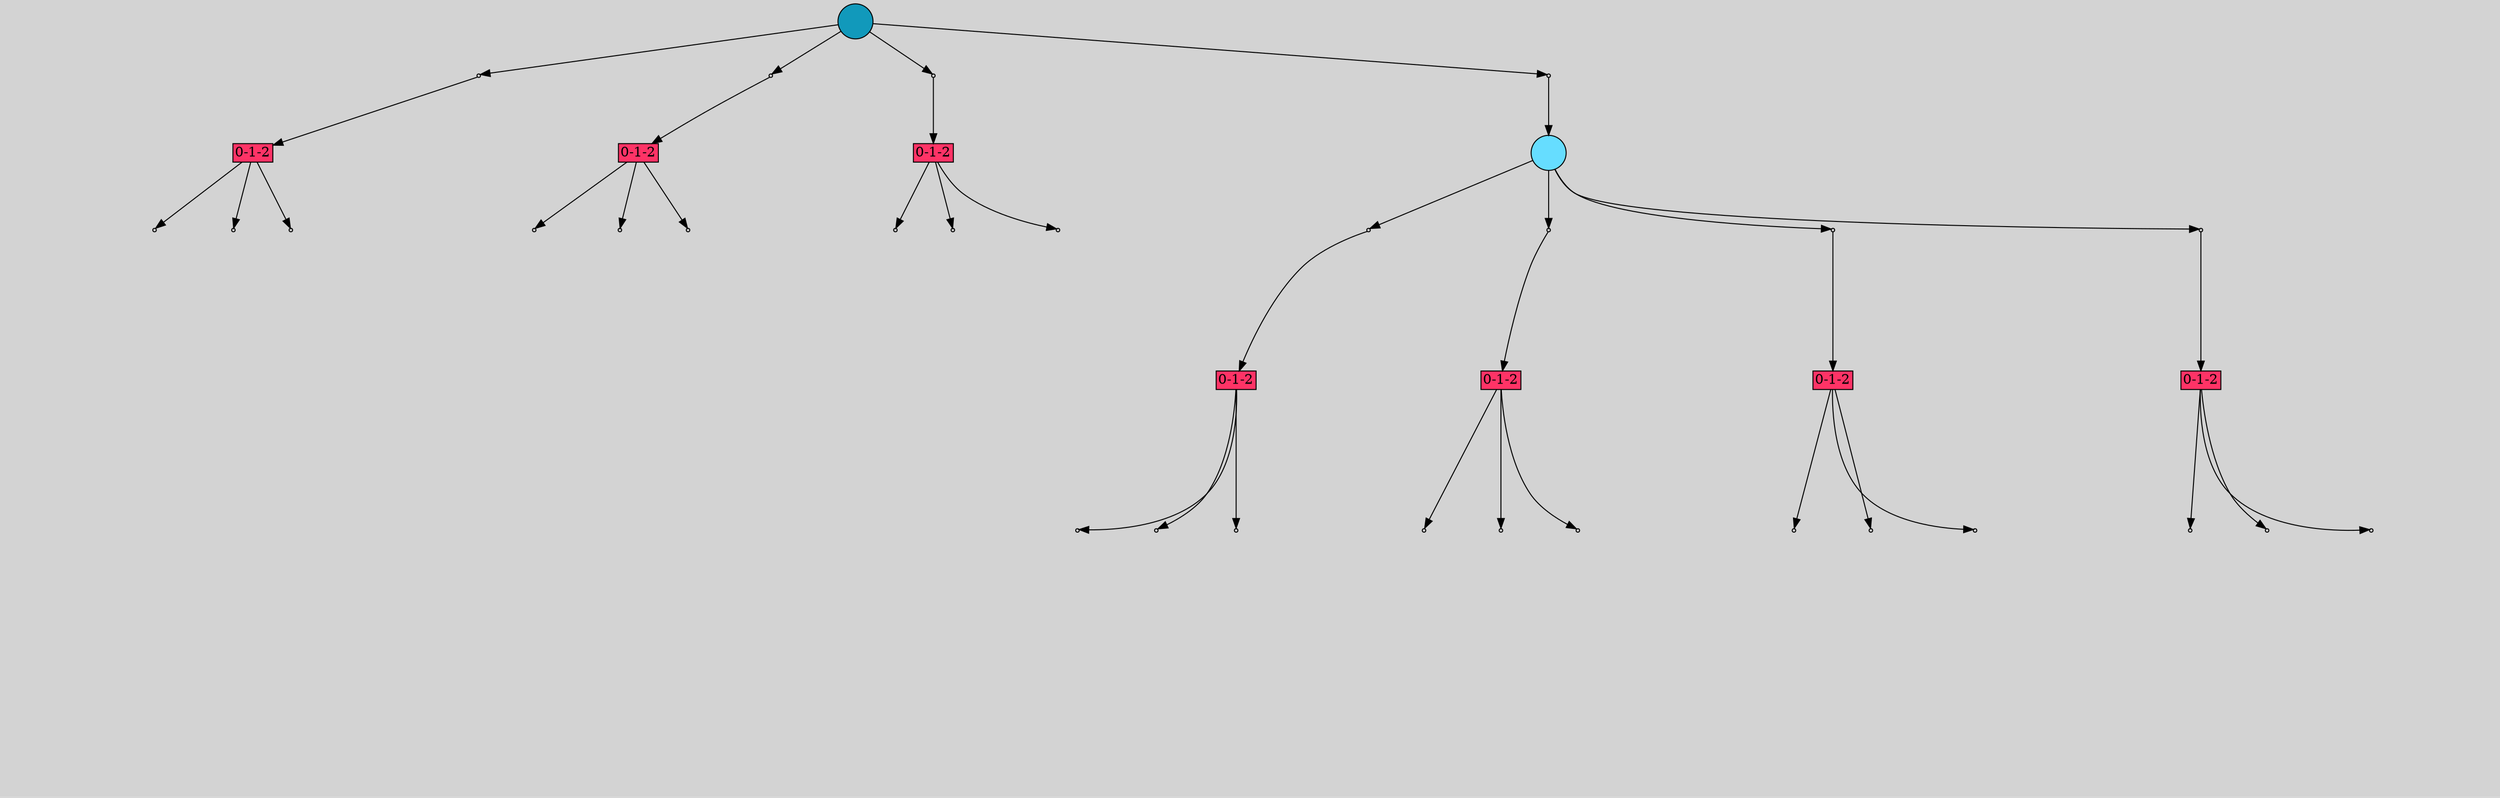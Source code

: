// File exported with GEGELATI v1.4.0
// On the 2025-07-09 09:50:54
// With the File::TPGGraphDotExporter
digraph{
	graph[pad = "0.212, 0.055" bgcolor = lightgray]
	node[shape=circle style = filled label = ""]
		T553330 [fillcolor="#1199bb"]
		A552176 [fillcolor="#ff3366" shape=box margin=0.03 width=0 height=0 label="0-1-2"]
		A258416 [fillcolor="#ff3366" shape=box margin=0.03 width=0 height=0 label="0-1-2"]
		A551918 [fillcolor="#ff3366" shape=box margin=0.03 width=0 height=0 label="0-1-2"]
		T546331 [fillcolor="#66ddff"]
		A196473 [fillcolor="#ff3366" shape=box margin=0.03 width=0 height=0 label="0-1-2"]
		A544093 [fillcolor="#ff3366" shape=box margin=0.03 width=0 height=0 label="0-1-2"]
		A545522 [fillcolor="#ff3366" shape=box margin=0.03 width=0 height=0 label="0-1-2"]
		A263946 [fillcolor="#ff3366" shape=box margin=0.03 width=0 height=0 label="0-1-2"]
		P3623441 [fillcolor="#cccccc" shape=point label="0"] //
		I3623441 [shape=box style=invis label="5|0&1|4#1|2&#92;n3|2&0|8#0|10&#92;n1|0&1|9#0|10&#92;n"] //0.528021|0.082854|-0.885526|-0.094001|-0.808681|-0.638569|
		P3623441 -> I3623441[style=invis]
		A552176 [fillcolor="#ff3366" shape=box margin=0.03 width=0 height=0 label="0-1-2"]
		T553330 -> P3623441 -> A552176
		P3623442 [fillcolor="#cccccc" shape=point label="0"] //
		I3623442 [shape=box style=invis label="15|0&1|7#0|5&#92;n3|2&0|8#0|10&#92;n1|0&1|9#0|10&#92;n"] //0.354581|-0.964608|-0.885526|-0.094001|-0.808681|-0.638569|
		P3623442 -> I3623442[style=invis]
		A258416 [fillcolor="#ff3366" shape=box margin=0.03 width=0 height=0 label="0-1-2"]
		T553330 -> P3623442 -> A258416
		P3623443 [fillcolor="#cccccc" shape=point label="0"] //
		I3623443 [shape=box style=invis label="8|7&1|3#1|5&#92;n14|1&1|4#0|7&#92;n11|0&0|9#1|0&#92;n3|2&0|8#0|10&#92;n1|0&1|9#0|10&#92;n"] //-0.088589|-0.724116|-0.449441|0.635533|0.411392|-0.321593|-0.885526|-0.094001|-0.808681|-0.638569|
		P3623443 -> I3623443[style=invis]
		A551918 [fillcolor="#ff3366" shape=box margin=0.03 width=0 height=0 label="0-1-2"]
		T553330 -> P3623443 -> A551918
		P3623444 [fillcolor="#cccccc" shape=point label="0"] //
		I3623444 [shape=box style=invis label="15|0&1|8#0|5&#92;n19|0&0|8#1|2&#92;n3|2&0|8#0|10&#92;n1|0&1|9#0|10&#92;n"] //0.354581|-0.964608|-0.785605|0.708359|-0.885526|-0.094001|-0.808681|-0.638569|
		P3623444 -> I3623444[style=invis]
		T553330 -> P3623444 -> T546331
		P3623445 [fillcolor="#cccccc" shape=point label="1"] //
		I3623445 [shape=box style=invis label="18|2&1|3#0|1&#92;n14|4&1|0#1|9&#92;n0|4&0|10#0|4&#92;n11|7&0|4#1|6&#92;n18|6&0|7#0|8&#92;n19|7&0|6#1|2&#92;n14|2&1|8#1|10&#92;n11|0&0|10#1|4&#92;n1|0&0|0#0|7&#92;n"] //-0.303975|0.903273|-0.579648|0.007013|0.657460|0.284787|0.037546|-0.555188|-0.178936|0.647987|-0.117739|0.953730|-0.543147|-0.766094|0.449582|0.945161|-1.360763|-0.125711|
		P3623445 -> I3623445[style=invis]
		A552176 -> P3623445
		P3623446 [fillcolor="#cccccc" shape=point label="1"] //
		I3623446 [shape=box style=invis label="8|1&1|5#1|4&#92;n4|1&0|1#1|7&#92;n1|1&1|3#0|9&#92;n0|2&1|7#1|9&#92;n2|2&0|9#0|2&#92;n2|0&0|10#1|0&#92;n8|0&0|0#1|3&#92;n10|0&0|8#1|6&#92;n"] //0.348135|0.161266|0.426882|-0.948849|0.623209|0.846106|0.262309|-0.047822|0.914816|0.436978|-0.408476|-0.334708|0.323019|0.362504|-0.605556|0.940648|
		P3623446 -> I3623446[style=invis]
		A552176 -> P3623446
		P3623447 [fillcolor="#cccccc" shape=point label="1"] //
		I3623447 [shape=box style=invis label="12|0&1|0#1|2&#92;n13|0&1|5#0|8&#92;n18|3&0|8#0|1&#92;n4|2&0|8#0|3&#92;n7|1&1|7#1|4&#92;n14|6&1|6#1|5&#92;n0|4&0|1#1|5&#92;n0|7&0|4#0|10&#92;n18|1&0|7#0|2&#92;n1|6&0|6#1|9&#92;n4|6&1|2#0|6&#92;n11|0&0|9#1|8&#92;n0|0&0|6#0|8&#92;n"] //-0.327682|0.521943|-0.263789|-0.527913|0.352204|-0.041613|-0.331382|0.240477|0.184996|0.175301|-1.042016|-0.625315|-0.758357|-0.614792|0.124507|-0.898923|0.256512|0.389882|-0.668028|0.084911|0.674255|0.714277|-1.770993|0.878802|0.273401|-0.005789|
		P3623447 -> I3623447[style=invis]
		A552176 -> P3623447
		P3623448 [fillcolor="#cccccc" shape=point label="1"] //
		I3623448 [shape=box style=invis label="7|5&1|9#0|3&#92;n5|2&0|5#1|2&#92;n14|4&1|0#1|9&#92;n0|4&0|10#0|4&#92;n12|4&0|4#1|0&#92;n11|7&0|4#1|6&#92;n15|5&1|0#0|8&#92;n10|6&0|7#1|4&#92;n12|2&0|5#1|7&#92;n15|0&0|2#0|2&#92;n3|5&0|6#0|0&#92;n1|6&1|1#0|5&#92;n12|0&1|7#1|7&#92;n19|7&0|6#1|2&#92;n1|0&0|0#0|7&#92;n"] //0.344214|0.780358|0.650847|0.963627|-0.579648|0.007013|0.657460|0.284787|0.397630|0.843982|0.030261|-0.555188|0.762062|-0.141110|0.432501|0.514372|0.668694|-0.133083|0.142258|-0.463511|-0.435639|0.878510|0.704584|-0.023790|-0.417366|0.257320|-0.117739|0.953730|-1.360763|-0.125711|
		P3623448 -> I3623448[style=invis]
		A258416 -> P3623448
		P3623449 [fillcolor="#cccccc" shape=point label="1"] //
		I3623449 [shape=box style=invis label="8|1&1|5#1|4&#92;n4|1&0|1#1|7&#92;n0|2&1|7#1|9&#92;n2|2&0|9#0|2&#92;n2|0&0|10#1|0&#92;n8|0&0|0#1|3&#92;n10|0&0|8#1|6&#92;n"] //0.348135|0.161266|0.426882|-0.948849|0.262309|-0.047822|0.914816|0.436978|-0.408476|-0.334708|0.323019|0.362504|-0.605556|0.940648|
		P3623449 -> I3623449[style=invis]
		A258416 -> P3623449
		P3623450 [fillcolor="#cccccc" shape=point label="1"] //
		I3623450 [shape=box style=invis label="18|2&1|2#0|4&#92;n7|1&1|7#1|4&#92;n14|6&1|6#1|5&#92;n0|6&0|6#0|10&#92;n0|4&0|1#1|5&#92;n0|7&0|4#0|10&#92;n18|1&0|7#0|2&#92;n1|6&0|6#1|9&#92;n4|6&1|2#0|6&#92;n11|0&0|9#1|8&#92;n0|0&0|6#0|8&#92;n"] //0.501981|-0.270594|0.184996|0.175301|-1.088154|-0.625315|-0.449473|0.262180|-0.758357|-0.614792|0.124507|-0.898923|0.256512|0.389882|-0.668028|0.084911|0.674255|0.714277|-1.770993|0.878802|0.273401|-0.005789|
		P3623450 -> I3623450[style=invis]
		A258416 -> P3623450
		P3623451 [fillcolor="#cccccc" shape=point label="1"] //
		I3623451 [shape=box style=invis label="7|5&1|9#0|3&#92;n5|2&0|5#1|2&#92;n14|4&1|0#1|7&#92;n0|4&0|10#0|4&#92;n12|4&0|4#1|0&#92;n11|7&0|4#1|6&#92;n15|5&1|0#0|8&#92;n10|6&0|7#1|4&#92;n12|2&0|5#1|7&#92;n15|0&0|2#0|2&#92;n3|5&0|6#0|0&#92;n1|6&1|1#0|5&#92;n12|0&1|7#1|7&#92;n19|7&0|6#1|2&#92;n1|0&0|0#0|7&#92;n"] //0.344214|0.780358|0.650847|0.963627|-0.579648|0.007013|0.657460|0.284787|0.397630|0.843982|0.037546|-0.555188|0.762062|-0.141110|0.432501|0.514372|0.668694|-0.133083|0.142258|-0.463511|-0.435639|0.878510|0.704584|-0.023790|-0.417366|0.257320|-0.117739|0.953730|-1.360763|-0.125711|
		P3623451 -> I3623451[style=invis]
		A551918 -> P3623451
		P3623452 [fillcolor="#cccccc" shape=point label="1"] //
		I3623452 [shape=box style=invis label="8|1&1|5#1|4&#92;n4|1&0|1#1|7&#92;n0|2&1|7#1|9&#92;n2|2&0|9#0|2&#92;n2|0&0|10#1|0&#92;n8|0&0|0#1|3&#92;n10|0&0|8#1|6&#92;n"] //0.348135|0.161266|0.426882|-0.948849|0.262309|-0.047822|0.914816|0.436978|-0.408476|-0.334708|0.323019|0.362504|-0.605556|0.940648|
		P3623452 -> I3623452[style=invis]
		A551918 -> P3623452
		P3623453 [fillcolor="#cccccc" shape=point label="1"] //
		I3623453 [shape=box style=invis label="18|2&1|2#0|4&#92;n7|1&1|7#1|4&#92;n14|6&1|6#1|5&#92;n0|6&0|6#0|10&#92;n0|4&0|1#1|5&#92;n0|7&0|4#0|10&#92;n18|1&0|7#0|2&#92;n1|6&0|6#1|9&#92;n4|6&1|2#0|6&#92;n11|0&0|9#1|8&#92;n0|0&0|6#0|8&#92;n"] //0.501981|-0.270594|0.184996|0.175301|-1.088154|-0.625315|-0.449473|0.262180|-0.758357|-0.614792|0.124507|-0.898923|0.256512|0.389882|-0.668028|0.084911|0.674255|0.714277|-1.770993|0.878802|0.273401|-0.005789|
		P3623453 -> I3623453[style=invis]
		A551918 -> P3623453
		P3623454 [fillcolor="#cccccc" shape=point label="0"] //
		I3623454 [shape=box style=invis label="15|0&1|7#0|5&#92;n3|2&0|8#0|10&#92;n1|0&1|9#0|10&#92;n"] //0.354581|-0.964608|-0.885526|-0.094001|-0.808681|-0.638569|
		P3623454 -> I3623454[style=invis]
		A196473 [fillcolor="#ff3366" shape=box margin=0.03 width=0 height=0 label="0-1-2"]
		T546331 -> P3623454 -> A196473
		P3623455 [fillcolor="#cccccc" shape=point label="0"] //
		I3623455 [shape=box style=invis label="5|0&1|4#1|2&#92;n3|2&0|8#0|10&#92;n1|0&1|9#0|10&#92;n"] //0.528021|0.082854|-0.885526|-0.094001|-0.808681|-0.638569|
		P3623455 -> I3623455[style=invis]
		A544093 [fillcolor="#ff3366" shape=box margin=0.03 width=0 height=0 label="0-1-2"]
		T546331 -> P3623455 -> A544093
		P3623456 [fillcolor="#cccccc" shape=point label="0"] //
		I3623456 [shape=box style=invis label="5|0&1|4#1|4&#92;n3|2&0|8#0|10&#92;n1|0&1|9#0|10&#92;n"] //0.528021|0.082854|-0.885526|-0.094001|-0.808681|-0.638569|
		P3623456 -> I3623456[style=invis]
		A545522 [fillcolor="#ff3366" shape=box margin=0.03 width=0 height=0 label="0-1-2"]
		T546331 -> P3623456 -> A545522
		P3623457 [fillcolor="#cccccc" shape=point label="0"] //
		I3623457 [shape=box style=invis label="15|0&1|7#0|5&#92;n3|2&0|8#0|10&#92;n1|0&1|9#0|10&#92;n"] //0.354581|-0.964608|-0.885526|-0.094001|-0.808681|-0.638569|
		P3623457 -> I3623457[style=invis]
		A263946 [fillcolor="#ff3366" shape=box margin=0.03 width=0 height=0 label="0-1-2"]
		T546331 -> P3623457 -> A263946
		P3623458 [fillcolor="#cccccc" shape=point label="1"] //
		I3623458 [shape=box style=invis label="7|1&1|1#1|5&#92;n11|4&1|9#0|9&#92;n12|4&0|4#1|0&#92;n11|7&0|4#1|6&#92;n15|5&1|0#0|8&#92;n10|6&0|7#1|4&#92;n12|2&0|5#1|7&#92;n15|0&0|2#0|2&#92;n3|5&0|6#0|0&#92;n1|6&1|1#0|5&#92;n12|0&1|7#1|7&#92;n19|7&0|6#1|2&#92;n1|0&0|0#0|7&#92;n"] //0.196374|-0.147741|0.976722|0.562706|0.397630|0.843982|0.037546|-0.555188|0.762062|-0.141110|0.432501|0.514372|0.668694|-0.133083|0.142258|-0.463511|-0.435639|0.878510|0.704584|-0.023790|-0.417366|0.257320|-0.117739|0.953730|-1.360763|-0.125711|
		P3623458 -> I3623458[style=invis]
		A196473 -> P3623458
		P3623459 [fillcolor="#cccccc" shape=point label="1"] //
		I3623459 [shape=box style=invis label="19|1&1|10#1|4&#92;n0|2&1|7#1|9&#92;n1|7&1|2#1|7&#92;n10|1&0|7#0|1&#92;n2|2&0|9#0|2&#92;n2|0&0|10#1|0&#92;n8|0&0|0#1|3&#92;n10|0&0|8#1|6&#92;n"] //0.940625|-0.617994|0.262309|-0.047822|-0.760478|0.339511|0.614640|-0.949028|0.914816|0.436978|-0.408476|-0.334708|0.323019|0.362504|-0.605556|0.940648|
		P3623459 -> I3623459[style=invis]
		A196473 -> P3623459
		P3623460 [fillcolor="#cccccc" shape=point label="1"] //
		I3623460 [shape=box style=invis label="18|2&1|2#0|4&#92;n7|1&1|7#1|4&#92;n14|6&1|6#1|5&#92;n0|6&0|6#0|10&#92;n0|4&0|1#1|5&#92;n0|7&0|4#0|10&#92;n18|1&0|7#0|2&#92;n1|6&0|6#1|9&#92;n4|6&1|2#0|6&#92;n11|0&0|9#1|8&#92;n0|0&0|6#0|8&#92;n"] //0.501981|-0.270594|0.184996|0.175301|-1.088154|-0.625315|-0.449473|0.262180|-0.758357|-0.614792|0.124507|-0.898923|0.256512|0.389882|-0.668028|0.084911|0.674255|0.714277|-1.770993|0.878802|0.273401|-0.005789|
		P3623460 -> I3623460[style=invis]
		A196473 -> P3623460
		P3623461 [fillcolor="#cccccc" shape=point label="1"] //
		I3623461 [shape=box style=invis label="7|1&1|1#1|5&#92;n11|4&1|9#0|9&#92;n12|4&0|4#1|0&#92;n11|7&0|4#1|6&#92;n15|5&1|0#0|8&#92;n10|6&0|7#1|4&#92;n12|2&0|5#1|7&#92;n15|0&0|2#0|2&#92;n3|5&0|6#0|0&#92;n1|6&1|1#0|5&#92;n12|0&1|7#1|7&#92;n19|7&0|6#1|2&#92;n1|0&0|0#0|7&#92;n"] //0.196374|-0.147741|0.976722|0.562706|0.397630|0.843982|0.037546|-0.555188|0.762062|-0.141110|0.432501|0.514372|0.668694|-0.133083|0.142258|-0.463511|-0.435639|0.878510|0.704584|-0.023790|-0.417366|0.257320|-0.117739|0.953730|-1.360763|-0.125711|
		P3623461 -> I3623461[style=invis]
		A544093 -> P3623461
		P3623462 [fillcolor="#cccccc" shape=point label="1"] //
		I3623462 [shape=box style=invis label="8|1&1|5#1|4&#92;n4|1&0|1#1|7&#92;n1|1&1|3#0|9&#92;n0|2&1|7#1|9&#92;n2|2&0|9#0|2&#92;n2|0&0|10#1|0&#92;n8|0&0|0#1|3&#92;n10|0&0|8#1|6&#92;n"] //0.348135|0.161266|0.426882|-0.948849|0.623209|0.846106|0.262309|-0.047822|0.914816|0.436978|-0.408476|-0.334708|0.323019|0.362504|-0.605556|0.940648|
		P3623462 -> I3623462[style=invis]
		A544093 -> P3623462
		P3623463 [fillcolor="#cccccc" shape=point label="1"] //
		I3623463 [shape=box style=invis label="12|0&1|0#1|2&#92;n18|3&0|8#0|1&#92;n4|2&0|8#0|3&#92;n7|1&1|7#1|4&#92;n14|6&1|6#1|5&#92;n0|4&0|1#1|5&#92;n0|7&0|4#0|10&#92;n18|1&0|7#0|2&#92;n1|6&0|6#1|9&#92;n4|6&1|2#0|6&#92;n11|0&0|9#1|8&#92;n0|0&0|6#0|8&#92;n"] //-0.327682|0.521943|0.352204|-0.041613|-0.331382|0.240477|0.184996|0.175301|-1.042016|-0.625315|-0.758357|-0.614792|0.124507|-0.898923|0.256512|0.389882|-0.668028|0.084911|0.674255|0.714277|-1.770993|0.878802|0.273401|-0.005789|
		P3623463 -> I3623463[style=invis]
		A544093 -> P3623463
		P3623464 [fillcolor="#cccccc" shape=point label="1"] //
		I3623464 [shape=box style=invis label="17|3&1|4#1|7&#92;n2|0&0|3#1|1&#92;n10|1&0|0#1|3&#92;n17|6&1|6#0|7&#92;n4|6&0|6#0|1&#92;n15|1&0|6#0|9&#92;n4|1&0|1#1|7&#92;n0|2&1|7#1|9&#92;n10|2&0|2#1|6&#92;n2|2&0|9#0|10&#92;n2|0&0|10#1|0&#92;n8|0&0|0#1|3&#92;n"] //-0.211127|-0.254955|-0.009115|0.058680|0.802478|-0.018161|-0.630618|0.035473|0.045514|0.165237|0.272509|-0.134233|0.426882|-0.948849|0.262309|-0.047822|-0.255174|-0.176412|0.914816|0.436978|-0.408476|-0.334708|0.323019|0.362504|
		P3623464 -> I3623464[style=invis]
		A545522 -> P3623464
		P3623465 [fillcolor="#cccccc" shape=point label="1"] //
		I3623465 [shape=box style=invis label="6|2&1|0#1|3&#92;n2|7&0|2#1|4&#92;n0|7&1|6#0|7&#92;n10|6&0|7#1|4&#92;n3|5&0|6#1|0&#92;n1|6&1|1#0|5&#92;n12|0&1|7#1|7&#92;n19|7&0|6#1|2&#92;n1|0&0|0#0|7&#92;n"] //-0.920910|-0.458110|0.666370|-0.110172|0.090689|0.779895|0.432501|0.514372|-0.435639|0.878510|0.704584|-0.023790|-0.417366|0.257320|-0.117739|0.953730|-1.360763|-0.125711|
		P3623465 -> I3623465[style=invis]
		A545522 -> P3623465
		P3623466 [fillcolor="#cccccc" shape=point label="1"] //
		I3623466 [shape=box style=invis label="14|6&1|6#1|5&#92;n8|1&1|3#1|3&#92;n4|0&1|10#0|1&#92;n1|6&0|6#1|9&#92;n4|6&1|2#0|6&#92;n1|2&1|0#0|0&#92;n4|1&0|6#0|2&#92;n11|0&0|9#1|8&#92;n0|0&0|6#0|8&#92;n"] //-1.042016|-0.625315|0.040724|-0.956280|0.381882|-0.837246|-0.668028|0.084911|0.674255|0.714277|-0.972086|0.939126|0.059340|-0.209149|-1.770993|0.878802|0.273401|-0.005789|
		P3623466 -> I3623466[style=invis]
		A545522 -> P3623466
		P3623467 [fillcolor="#cccccc" shape=point label="1"] //
		I3623467 [shape=box style=invis label="7|5&1|9#0|3&#92;n5|2&0|5#1|2&#92;n14|4&1|0#1|9&#92;n12|4&0|4#1|0&#92;n0|4&0|10#0|4&#92;n11|7&0|4#1|6&#92;n15|5&1|0#0|8&#92;n10|6&0|7#1|4&#92;n12|2&0|5#1|7&#92;n15|0&0|2#0|2&#92;n3|5&0|6#0|0&#92;n1|6&1|1#0|5&#92;n12|0&1|7#1|7&#92;n19|7&0|6#1|2&#92;n1|0&0|0#0|7&#92;n"] //0.344214|0.780358|0.650847|0.963627|-0.579648|0.007013|0.397630|0.843982|0.657460|0.284787|0.037546|-0.555188|0.762062|-0.141110|0.432501|0.514372|0.668694|-0.133083|0.142258|-0.463511|-0.435639|0.878510|0.704584|-0.023790|-0.417366|0.257320|-0.117739|0.953730|-1.360763|-0.125711|
		P3623467 -> I3623467[style=invis]
		A263946 -> P3623467
		P3623468 [fillcolor="#cccccc" shape=point label="1"] //
		I3623468 [shape=box style=invis label="8|1&1|5#1|4&#92;n4|1&0|1#1|7&#92;n0|2&1|7#1|9&#92;n2|2&0|9#0|2&#92;n2|0&0|10#1|0&#92;n8|0&0|0#1|3&#92;n10|0&0|8#1|6&#92;n"] //0.348135|0.161266|0.426882|-0.948849|0.262309|-0.047822|0.914816|0.436978|-0.408476|-0.334708|0.323019|0.362504|-0.605556|0.940648|
		P3623468 -> I3623468[style=invis]
		A263946 -> P3623468
		P3623469 [fillcolor="#cccccc" shape=point label="1"] //
		I3623469 [shape=box style=invis label="18|2&1|2#0|4&#92;n7|1&1|7#1|4&#92;n14|6&1|6#1|5&#92;n0|6&0|6#0|10&#92;n0|4&0|1#1|5&#92;n0|7&0|4#0|10&#92;n18|1&0|7#0|2&#92;n1|6&0|6#1|9&#92;n4|6&1|2#0|6&#92;n11|0&0|9#1|8&#92;n0|0&0|6#0|8&#92;n"] //0.501981|-0.270594|0.184996|0.175301|-1.088154|-0.625315|-0.449473|0.262180|-0.758357|-0.614792|0.124507|-0.898923|0.256512|0.389882|-0.668028|0.084911|0.674255|0.714277|-1.770993|0.878802|0.273401|-0.005789|
		P3623469 -> I3623469[style=invis]
		A263946 -> P3623469
}
